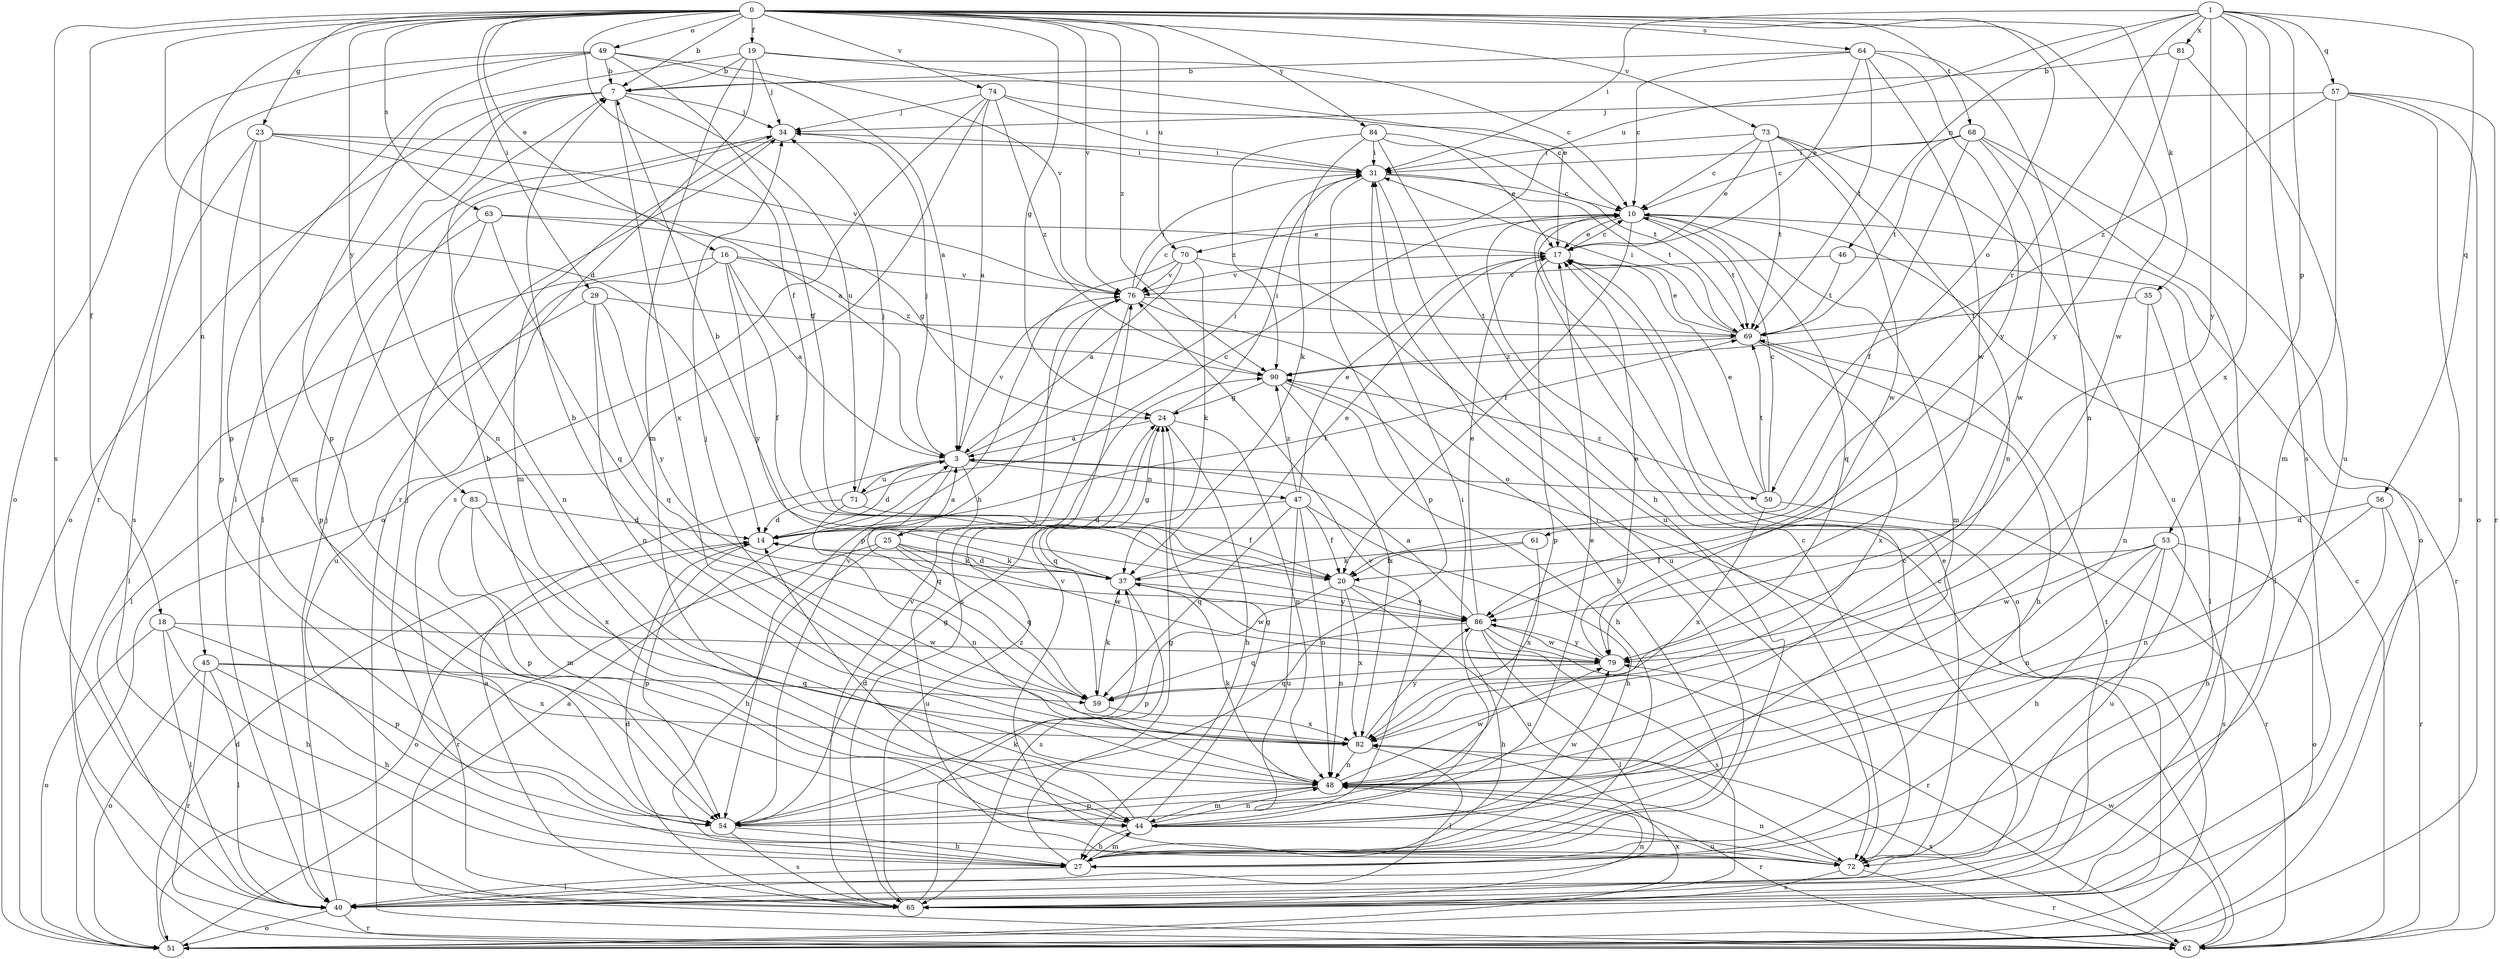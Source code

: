 strict digraph  {
0;
1;
3;
7;
10;
14;
16;
17;
18;
19;
20;
23;
24;
25;
27;
29;
31;
34;
35;
37;
40;
44;
45;
46;
47;
48;
49;
50;
51;
53;
54;
56;
57;
59;
61;
62;
63;
64;
65;
68;
69;
70;
71;
72;
73;
74;
76;
79;
81;
82;
83;
84;
86;
90;
0 -> 7  [label=b];
0 -> 14  [label=d];
0 -> 16  [label=e];
0 -> 18  [label=f];
0 -> 19  [label=f];
0 -> 20  [label=f];
0 -> 23  [label=g];
0 -> 24  [label=g];
0 -> 29  [label=i];
0 -> 35  [label=k];
0 -> 45  [label=n];
0 -> 49  [label=o];
0 -> 50  [label=o];
0 -> 63  [label=s];
0 -> 64  [label=s];
0 -> 65  [label=s];
0 -> 68  [label=t];
0 -> 70  [label=u];
0 -> 73  [label=v];
0 -> 74  [label=v];
0 -> 76  [label=v];
0 -> 79  [label=w];
0 -> 83  [label=y];
0 -> 84  [label=y];
0 -> 90  [label=z];
1 -> 31  [label=i];
1 -> 46  [label=n];
1 -> 53  [label=p];
1 -> 56  [label=q];
1 -> 57  [label=q];
1 -> 61  [label=r];
1 -> 65  [label=s];
1 -> 70  [label=u];
1 -> 81  [label=x];
1 -> 82  [label=x];
1 -> 86  [label=y];
3 -> 14  [label=d];
3 -> 25  [label=h];
3 -> 31  [label=i];
3 -> 34  [label=j];
3 -> 47  [label=n];
3 -> 50  [label=o];
3 -> 59  [label=q];
3 -> 71  [label=u];
3 -> 76  [label=v];
7 -> 34  [label=j];
7 -> 40  [label=l];
7 -> 48  [label=n];
7 -> 51  [label=o];
7 -> 71  [label=u];
7 -> 82  [label=x];
10 -> 17  [label=e];
10 -> 20  [label=f];
10 -> 44  [label=m];
10 -> 59  [label=q];
10 -> 62  [label=r];
10 -> 69  [label=t];
14 -> 37  [label=k];
14 -> 51  [label=o];
14 -> 54  [label=p];
14 -> 69  [label=t];
16 -> 3  [label=a];
16 -> 20  [label=f];
16 -> 40  [label=l];
16 -> 72  [label=u];
16 -> 76  [label=v];
16 -> 86  [label=y];
16 -> 90  [label=z];
17 -> 10  [label=c];
17 -> 51  [label=o];
17 -> 54  [label=p];
17 -> 76  [label=v];
18 -> 27  [label=h];
18 -> 40  [label=l];
18 -> 51  [label=o];
18 -> 54  [label=p];
18 -> 79  [label=w];
19 -> 7  [label=b];
19 -> 10  [label=c];
19 -> 17  [label=e];
19 -> 34  [label=j];
19 -> 44  [label=m];
19 -> 54  [label=p];
19 -> 62  [label=r];
20 -> 48  [label=n];
20 -> 54  [label=p];
20 -> 72  [label=u];
20 -> 82  [label=x];
20 -> 86  [label=y];
23 -> 3  [label=a];
23 -> 31  [label=i];
23 -> 44  [label=m];
23 -> 54  [label=p];
23 -> 65  [label=s];
23 -> 76  [label=v];
24 -> 3  [label=a];
24 -> 27  [label=h];
24 -> 31  [label=i];
24 -> 48  [label=n];
24 -> 59  [label=q];
25 -> 3  [label=a];
25 -> 27  [label=h];
25 -> 37  [label=k];
25 -> 59  [label=q];
25 -> 62  [label=r];
25 -> 72  [label=u];
25 -> 79  [label=w];
27 -> 24  [label=g];
27 -> 31  [label=i];
27 -> 34  [label=j];
27 -> 40  [label=l];
27 -> 44  [label=m];
29 -> 40  [label=l];
29 -> 48  [label=n];
29 -> 59  [label=q];
29 -> 69  [label=t];
29 -> 86  [label=y];
31 -> 10  [label=c];
31 -> 54  [label=p];
31 -> 69  [label=t];
31 -> 72  [label=u];
34 -> 31  [label=i];
34 -> 40  [label=l];
34 -> 44  [label=m];
35 -> 40  [label=l];
35 -> 48  [label=n];
35 -> 69  [label=t];
37 -> 7  [label=b];
37 -> 14  [label=d];
37 -> 17  [label=e];
37 -> 24  [label=g];
37 -> 65  [label=s];
37 -> 79  [label=w];
37 -> 86  [label=y];
40 -> 10  [label=c];
40 -> 34  [label=j];
40 -> 51  [label=o];
40 -> 62  [label=r];
44 -> 7  [label=b];
44 -> 14  [label=d];
44 -> 24  [label=g];
44 -> 27  [label=h];
44 -> 31  [label=i];
44 -> 48  [label=n];
44 -> 72  [label=u];
44 -> 76  [label=v];
44 -> 79  [label=w];
45 -> 27  [label=h];
45 -> 40  [label=l];
45 -> 51  [label=o];
45 -> 59  [label=q];
45 -> 62  [label=r];
45 -> 82  [label=x];
46 -> 40  [label=l];
46 -> 69  [label=t];
46 -> 76  [label=v];
47 -> 14  [label=d];
47 -> 17  [label=e];
47 -> 20  [label=f];
47 -> 27  [label=h];
47 -> 48  [label=n];
47 -> 59  [label=q];
47 -> 72  [label=u];
47 -> 90  [label=z];
48 -> 37  [label=k];
48 -> 44  [label=m];
48 -> 54  [label=p];
48 -> 62  [label=r];
48 -> 79  [label=w];
49 -> 3  [label=a];
49 -> 7  [label=b];
49 -> 20  [label=f];
49 -> 51  [label=o];
49 -> 54  [label=p];
49 -> 62  [label=r];
49 -> 76  [label=v];
50 -> 10  [label=c];
50 -> 17  [label=e];
50 -> 62  [label=r];
50 -> 69  [label=t];
50 -> 82  [label=x];
50 -> 90  [label=z];
51 -> 3  [label=a];
51 -> 10  [label=c];
51 -> 14  [label=d];
51 -> 82  [label=x];
53 -> 20  [label=f];
53 -> 27  [label=h];
53 -> 48  [label=n];
53 -> 51  [label=o];
53 -> 65  [label=s];
53 -> 72  [label=u];
53 -> 79  [label=w];
54 -> 17  [label=e];
54 -> 24  [label=g];
54 -> 27  [label=h];
54 -> 65  [label=s];
54 -> 76  [label=v];
56 -> 14  [label=d];
56 -> 27  [label=h];
56 -> 48  [label=n];
56 -> 62  [label=r];
57 -> 34  [label=j];
57 -> 44  [label=m];
57 -> 51  [label=o];
57 -> 62  [label=r];
57 -> 65  [label=s];
57 -> 90  [label=z];
59 -> 37  [label=k];
59 -> 82  [label=x];
61 -> 20  [label=f];
61 -> 37  [label=k];
61 -> 82  [label=x];
62 -> 10  [label=c];
62 -> 79  [label=w];
62 -> 82  [label=x];
63 -> 17  [label=e];
63 -> 24  [label=g];
63 -> 48  [label=n];
63 -> 54  [label=p];
63 -> 59  [label=q];
64 -> 7  [label=b];
64 -> 10  [label=c];
64 -> 17  [label=e];
64 -> 48  [label=n];
64 -> 69  [label=t];
64 -> 79  [label=w];
64 -> 86  [label=y];
65 -> 3  [label=a];
65 -> 14  [label=d];
65 -> 37  [label=k];
65 -> 48  [label=n];
65 -> 69  [label=t];
65 -> 76  [label=v];
65 -> 90  [label=z];
68 -> 10  [label=c];
68 -> 20  [label=f];
68 -> 31  [label=i];
68 -> 40  [label=l];
68 -> 51  [label=o];
68 -> 69  [label=t];
68 -> 79  [label=w];
69 -> 17  [label=e];
69 -> 27  [label=h];
69 -> 31  [label=i];
69 -> 82  [label=x];
69 -> 90  [label=z];
70 -> 3  [label=a];
70 -> 37  [label=k];
70 -> 54  [label=p];
70 -> 72  [label=u];
70 -> 76  [label=v];
71 -> 10  [label=c];
71 -> 14  [label=d];
71 -> 20  [label=f];
71 -> 34  [label=j];
71 -> 48  [label=n];
72 -> 10  [label=c];
72 -> 17  [label=e];
72 -> 48  [label=n];
72 -> 62  [label=r];
72 -> 65  [label=s];
72 -> 76  [label=v];
73 -> 10  [label=c];
73 -> 17  [label=e];
73 -> 31  [label=i];
73 -> 48  [label=n];
73 -> 69  [label=t];
73 -> 72  [label=u];
73 -> 79  [label=w];
74 -> 3  [label=a];
74 -> 10  [label=c];
74 -> 31  [label=i];
74 -> 34  [label=j];
74 -> 51  [label=o];
74 -> 65  [label=s];
74 -> 90  [label=z];
76 -> 10  [label=c];
76 -> 27  [label=h];
76 -> 31  [label=i];
76 -> 65  [label=s];
76 -> 69  [label=t];
79 -> 17  [label=e];
79 -> 59  [label=q];
79 -> 86  [label=y];
81 -> 7  [label=b];
81 -> 72  [label=u];
81 -> 86  [label=y];
82 -> 7  [label=b];
82 -> 34  [label=j];
82 -> 40  [label=l];
82 -> 48  [label=n];
82 -> 86  [label=y];
83 -> 14  [label=d];
83 -> 44  [label=m];
83 -> 54  [label=p];
83 -> 82  [label=x];
84 -> 17  [label=e];
84 -> 27  [label=h];
84 -> 31  [label=i];
84 -> 37  [label=k];
84 -> 69  [label=t];
84 -> 90  [label=z];
86 -> 3  [label=a];
86 -> 17  [label=e];
86 -> 27  [label=h];
86 -> 40  [label=l];
86 -> 59  [label=q];
86 -> 62  [label=r];
86 -> 65  [label=s];
86 -> 79  [label=w];
90 -> 24  [label=g];
90 -> 27  [label=h];
90 -> 62  [label=r];
90 -> 82  [label=x];
}
